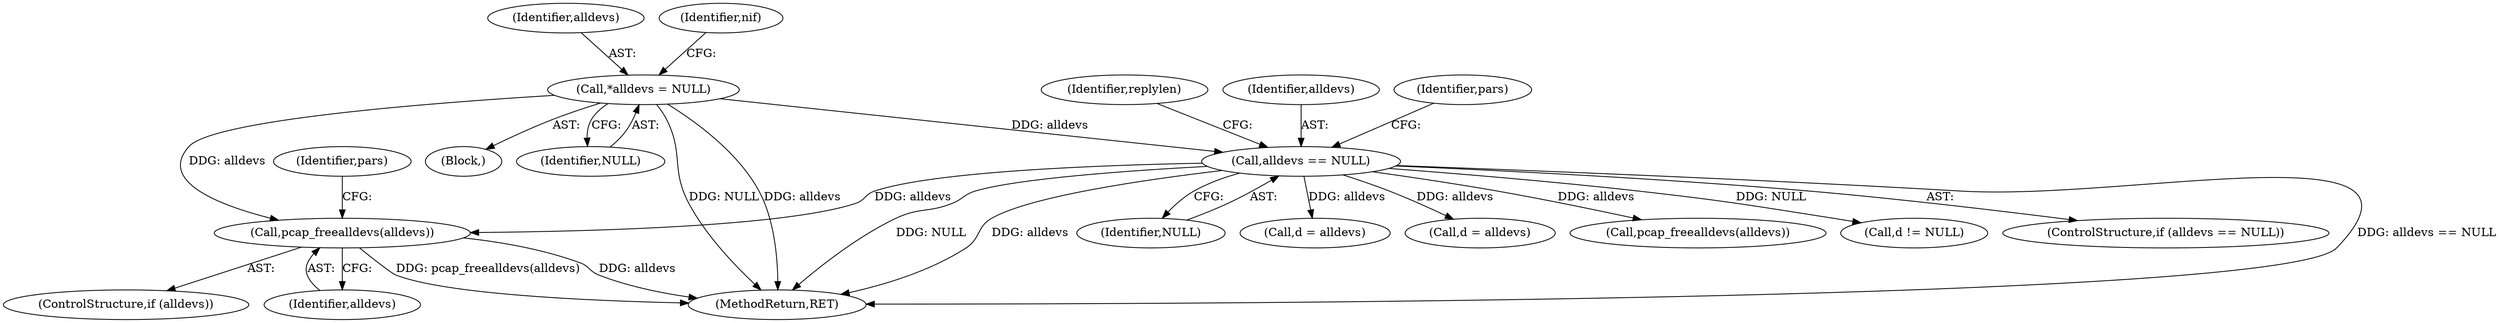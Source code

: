 digraph "0_libpcap_617b12c0339db4891d117b661982126c495439ea@API" {
"1000635" [label="(Call,pcap_freealldevs(alldevs))"];
"1000128" [label="(Call,*alldevs = NULL)"];
"1000162" [label="(Call,alldevs == NULL)"];
"1000162" [label="(Call,alldevs == NULL)"];
"1000636" [label="(Identifier,alldevs)"];
"1000164" [label="(Identifier,NULL)"];
"1000659" [label="(MethodReturn,RET)"];
"1000192" [label="(Call,d = alldevs)"];
"1000288" [label="(Call,d = alldevs)"];
"1000608" [label="(Call,pcap_freealldevs(alldevs))"];
"1000635" [label="(Call,pcap_freealldevs(alldevs))"];
"1000633" [label="(ControlStructure,if (alldevs))"];
"1000163" [label="(Identifier,alldevs)"];
"1000170" [label="(Identifier,pars)"];
"1000129" [label="(Identifier,alldevs)"];
"1000137" [label="(Identifier,nif)"];
"1000189" [label="(Identifier,replylen)"];
"1000119" [label="(Block,)"];
"1000195" [label="(Call,d != NULL)"];
"1000128" [label="(Call,*alldevs = NULL)"];
"1000161" [label="(ControlStructure,if (alldevs == NULL))"];
"1000130" [label="(Identifier,NULL)"];
"1000641" [label="(Identifier,pars)"];
"1000635" -> "1000633"  [label="AST: "];
"1000635" -> "1000636"  [label="CFG: "];
"1000636" -> "1000635"  [label="AST: "];
"1000641" -> "1000635"  [label="CFG: "];
"1000635" -> "1000659"  [label="DDG: pcap_freealldevs(alldevs)"];
"1000635" -> "1000659"  [label="DDG: alldevs"];
"1000128" -> "1000635"  [label="DDG: alldevs"];
"1000162" -> "1000635"  [label="DDG: alldevs"];
"1000128" -> "1000119"  [label="AST: "];
"1000128" -> "1000130"  [label="CFG: "];
"1000129" -> "1000128"  [label="AST: "];
"1000130" -> "1000128"  [label="AST: "];
"1000137" -> "1000128"  [label="CFG: "];
"1000128" -> "1000659"  [label="DDG: NULL"];
"1000128" -> "1000659"  [label="DDG: alldevs"];
"1000128" -> "1000162"  [label="DDG: alldevs"];
"1000162" -> "1000161"  [label="AST: "];
"1000162" -> "1000164"  [label="CFG: "];
"1000163" -> "1000162"  [label="AST: "];
"1000164" -> "1000162"  [label="AST: "];
"1000170" -> "1000162"  [label="CFG: "];
"1000189" -> "1000162"  [label="CFG: "];
"1000162" -> "1000659"  [label="DDG: NULL"];
"1000162" -> "1000659"  [label="DDG: alldevs"];
"1000162" -> "1000659"  [label="DDG: alldevs == NULL"];
"1000162" -> "1000192"  [label="DDG: alldevs"];
"1000162" -> "1000195"  [label="DDG: NULL"];
"1000162" -> "1000288"  [label="DDG: alldevs"];
"1000162" -> "1000608"  [label="DDG: alldevs"];
}
